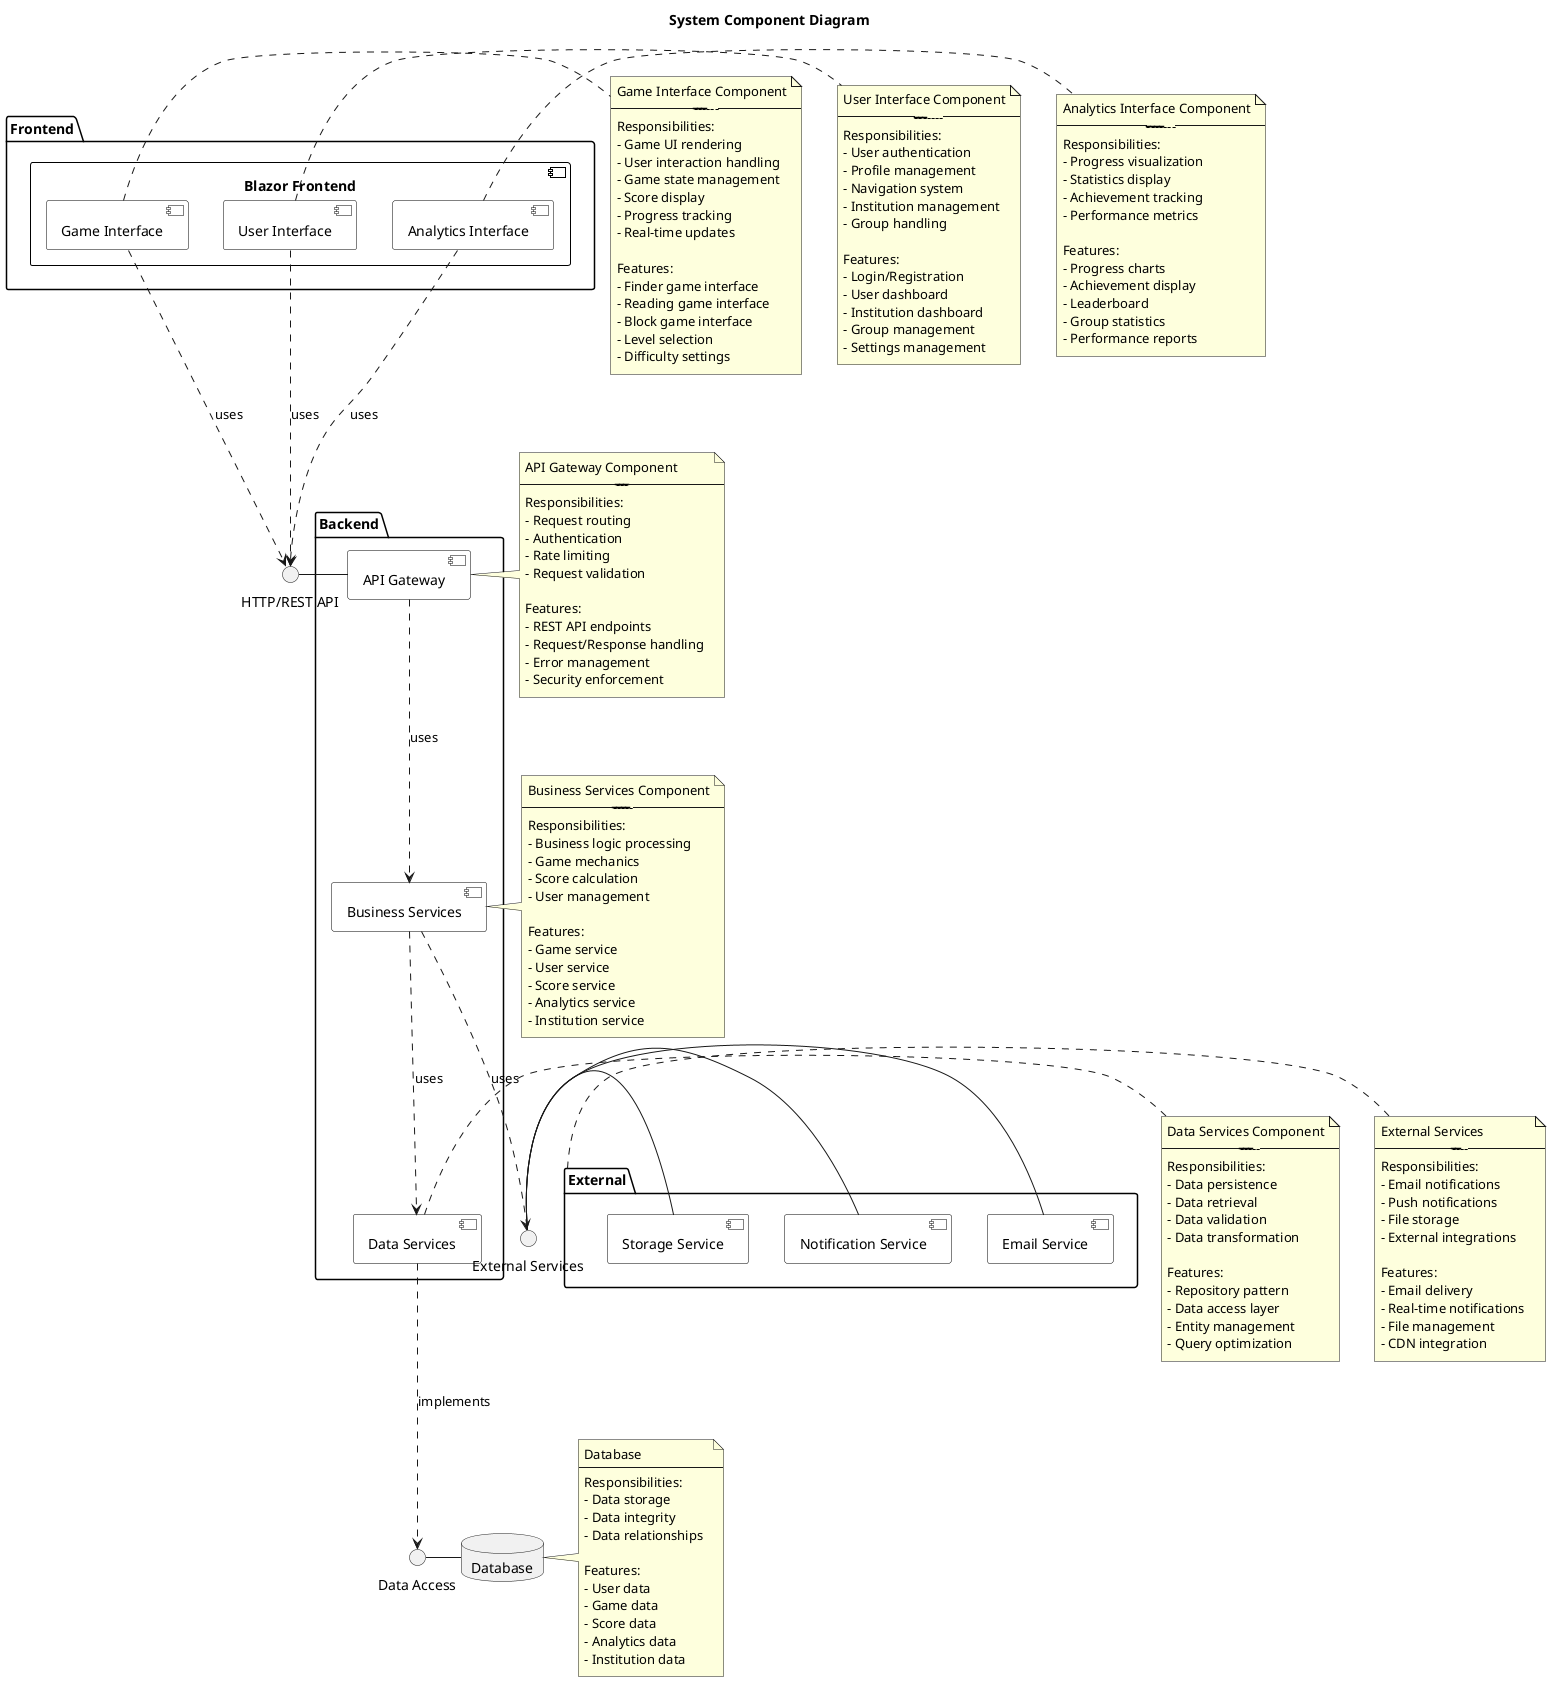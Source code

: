 @startuml
' =============================================
' System Component Diagram
' =============================================
' This diagram illustrates the high-level architecture of the educational game platform,
' showing the major components and their interactions.
'
' Architecture Overview:
' - Frontend: User-facing interfaces for games, user management, and analytics
' - Backend: Core business logic, API gateway, and data services
' - External: Third-party services for email, notifications, and storage
' - Database: Central data storage system
'
' Key Features:
' - Modular component design
' - Clear separation of concerns
' - Scalable architecture
' - External service integration
' - Comprehensive documentation
' =============================================

title System Component Diagram

' Style settings
skinparam component {
    BackgroundColor White
    BorderColor Black
}

' Main interfaces
interface "HTTP/REST API" as restAPI
interface "Data Access" as dataAccess
interface "External Services" as externalAPI

' Main Components
package "Frontend" {
    component "Blazor Frontend" as frontend {
        component "Game Interface" as gameUI
        component "User Interface" as userUI
        component "Analytics Interface" as analyticsUI
    }
}

package "Backend" {
    component "API Gateway" as apiGateway
    component "Business Services" as businessServices
    component "Data Services" as dataServices
}

package "External" {
    component "Email Service" as emailService
    component "Notification Service" as notifyService
    component "Storage Service" as storageService
}

database "Database" as db

' Connections
gameUI ..> restAPI : uses
userUI ..> restAPI : uses
analyticsUI ..> restAPI : uses
restAPI - apiGateway
apiGateway ..> businessServices : uses
businessServices ..> dataServices : uses
dataServices ..> dataAccess : implements
dataAccess - db
businessServices ..> externalAPI : uses
externalAPI - emailService
externalAPI - notifyService
externalAPI - storageService

' Detailed Notes
note right of gameUI
  Game Interface Component
  ----------------------
  Responsibilities:
  - Game UI rendering
  - User interaction handling
  - Game state management
  - Score display
  - Progress tracking
  - Real-time updates
  
  Features:
  - Finder game interface
  - Reading game interface
  - Block game interface
  - Level selection
  - Difficulty settings
end note

note right of userUI
  User Interface Component
  -----------------------
  Responsibilities:
  - User authentication
  - Profile management
  - Navigation system
  - Institution management
  - Group handling
  
  Features:
  - Login/Registration
  - User dashboard
  - Institution dashboard
  - Group management
  - Settings management
end note

note right of analyticsUI
  Analytics Interface Component
  ---------------------------
  Responsibilities:
  - Progress visualization
  - Statistics display
  - Achievement tracking
  - Performance metrics
  
  Features:
  - Progress charts
  - Achievement display
  - Leaderboard
  - Group statistics
  - Performance reports
end note

note right of apiGateway
  API Gateway Component
  -------------------
  Responsibilities:
  - Request routing
  - Authentication
  - Rate limiting
  - Request validation
  
  Features:
  - REST API endpoints
  - Request/Response handling
  - Error management
  - Security enforcement
end note

note right of businessServices
  Business Services Component
  -------------------------
  Responsibilities:
  - Business logic processing
  - Game mechanics
  - Score calculation
  - User management
  
  Features:
  - Game service
  - User service
  - Score service
  - Analytics service
  - Institution service
end note

note right of dataServices
  Data Services Component
  ---------------------
  Responsibilities:
  - Data persistence
  - Data retrieval
  - Data validation
  - Data transformation
  
  Features:
  - Repository pattern
  - Data access layer
  - Entity management
  - Query optimization
end note

note right of "External"
  External Services
  ----------------
  Responsibilities:
  - Email notifications
  - Push notifications
  - File storage
  - External integrations
  
  Features:
  - Email delivery
  - Real-time notifications
  - File management
  - CDN integration
end note

note right of db
  Database
  --------
  Responsibilities:
  - Data storage
  - Data integrity
  - Data relationships
  
  Features:
  - User data
  - Game data
  - Score data
  - Analytics data
  - Institution data
end note
@enduml